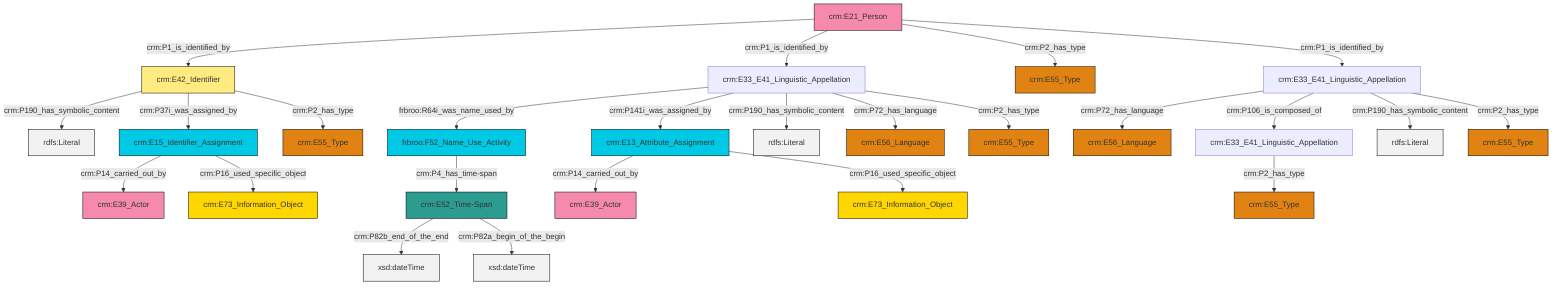 graph TD
classDef Literal fill:#f2f2f2,stroke:#000000;
classDef CRM_Entity fill:#FFFFFF,stroke:#000000;
classDef Temporal_Entity fill:#00C9E6, stroke:#000000;
classDef Type fill:#E18312, stroke:#000000;
classDef Time-Span fill:#2C9C91, stroke:#000000;
classDef Appellation fill:#FFEB7F, stroke:#000000;
classDef Place fill:#008836, stroke:#000000;
classDef Persistent_Item fill:#B266B2, stroke:#000000;
classDef Conceptual_Object fill:#FFD700, stroke:#000000;
classDef Physical_Thing fill:#D2B48C, stroke:#000000;
classDef Actor fill:#f58aad, stroke:#000000;
classDef PC_Classes fill:#4ce600, stroke:#000000;
classDef Multi fill:#cccccc,stroke:#000000;

4["crm:E13_Attribute_Assignment"]:::Temporal_Entity -->|crm:P14_carried_out_by| 2["crm:E39_Actor"]:::Actor
5["crm:E33_E41_Linguistic_Appellation"]:::Default -->|crm:P2_has_type| 6["crm:E55_Type"]:::Type
4["crm:E13_Attribute_Assignment"]:::Temporal_Entity -->|crm:P16_used_specific_object| 7["crm:E73_Information_Object"]:::Conceptual_Object
9["crm:E15_Identifier_Assignment"]:::Temporal_Entity -->|crm:P14_carried_out_by| 10["crm:E39_Actor"]:::Actor
0["crm:E21_Person"]:::Actor -->|crm:P1_is_identified_by| 13["crm:E42_Identifier"]:::Appellation
14["crm:E33_E41_Linguistic_Appellation"]:::Default -->|frbroo:R64i_was_name_used_by| 11["frbroo:F52_Name_Use_Activity"]:::Temporal_Entity
13["crm:E42_Identifier"]:::Appellation -->|crm:P190_has_symbolic_content| 16[rdfs:Literal]:::Literal
17["crm:E33_E41_Linguistic_Appellation"]:::Default -->|crm:P72_has_language| 18["crm:E56_Language"]:::Type
13["crm:E42_Identifier"]:::Appellation -->|crm:P37i_was_assigned_by| 9["crm:E15_Identifier_Assignment"]:::Temporal_Entity
0["crm:E21_Person"]:::Actor -->|crm:P1_is_identified_by| 14["crm:E33_E41_Linguistic_Appellation"]:::Default
17["crm:E33_E41_Linguistic_Appellation"]:::Default -->|crm:P106_is_composed_of| 5["crm:E33_E41_Linguistic_Appellation"]:::Default
14["crm:E33_E41_Linguistic_Appellation"]:::Default -->|crm:P141i_was_assigned_by| 4["crm:E13_Attribute_Assignment"]:::Temporal_Entity
17["crm:E33_E41_Linguistic_Appellation"]:::Default -->|crm:P190_has_symbolic_content| 27[rdfs:Literal]:::Literal
11["frbroo:F52_Name_Use_Activity"]:::Temporal_Entity -->|crm:P4_has_time-span| 28["crm:E52_Time-Span"]:::Time-Span
13["crm:E42_Identifier"]:::Appellation -->|crm:P2_has_type| 29["crm:E55_Type"]:::Type
28["crm:E52_Time-Span"]:::Time-Span -->|crm:P82b_end_of_the_end| 30[xsd:dateTime]:::Literal
14["crm:E33_E41_Linguistic_Appellation"]:::Default -->|crm:P190_has_symbolic_content| 33[rdfs:Literal]:::Literal
0["crm:E21_Person"]:::Actor -->|crm:P2_has_type| 34["crm:E55_Type"]:::Type
0["crm:E21_Person"]:::Actor -->|crm:P1_is_identified_by| 17["crm:E33_E41_Linguistic_Appellation"]:::Default
14["crm:E33_E41_Linguistic_Appellation"]:::Default -->|crm:P72_has_language| 19["crm:E56_Language"]:::Type
17["crm:E33_E41_Linguistic_Appellation"]:::Default -->|crm:P2_has_type| 35["crm:E55_Type"]:::Type
14["crm:E33_E41_Linguistic_Appellation"]:::Default -->|crm:P2_has_type| 23["crm:E55_Type"]:::Type
9["crm:E15_Identifier_Assignment"]:::Temporal_Entity -->|crm:P16_used_specific_object| 31["crm:E73_Information_Object"]:::Conceptual_Object
28["crm:E52_Time-Span"]:::Time-Span -->|crm:P82a_begin_of_the_begin| 46[xsd:dateTime]:::Literal